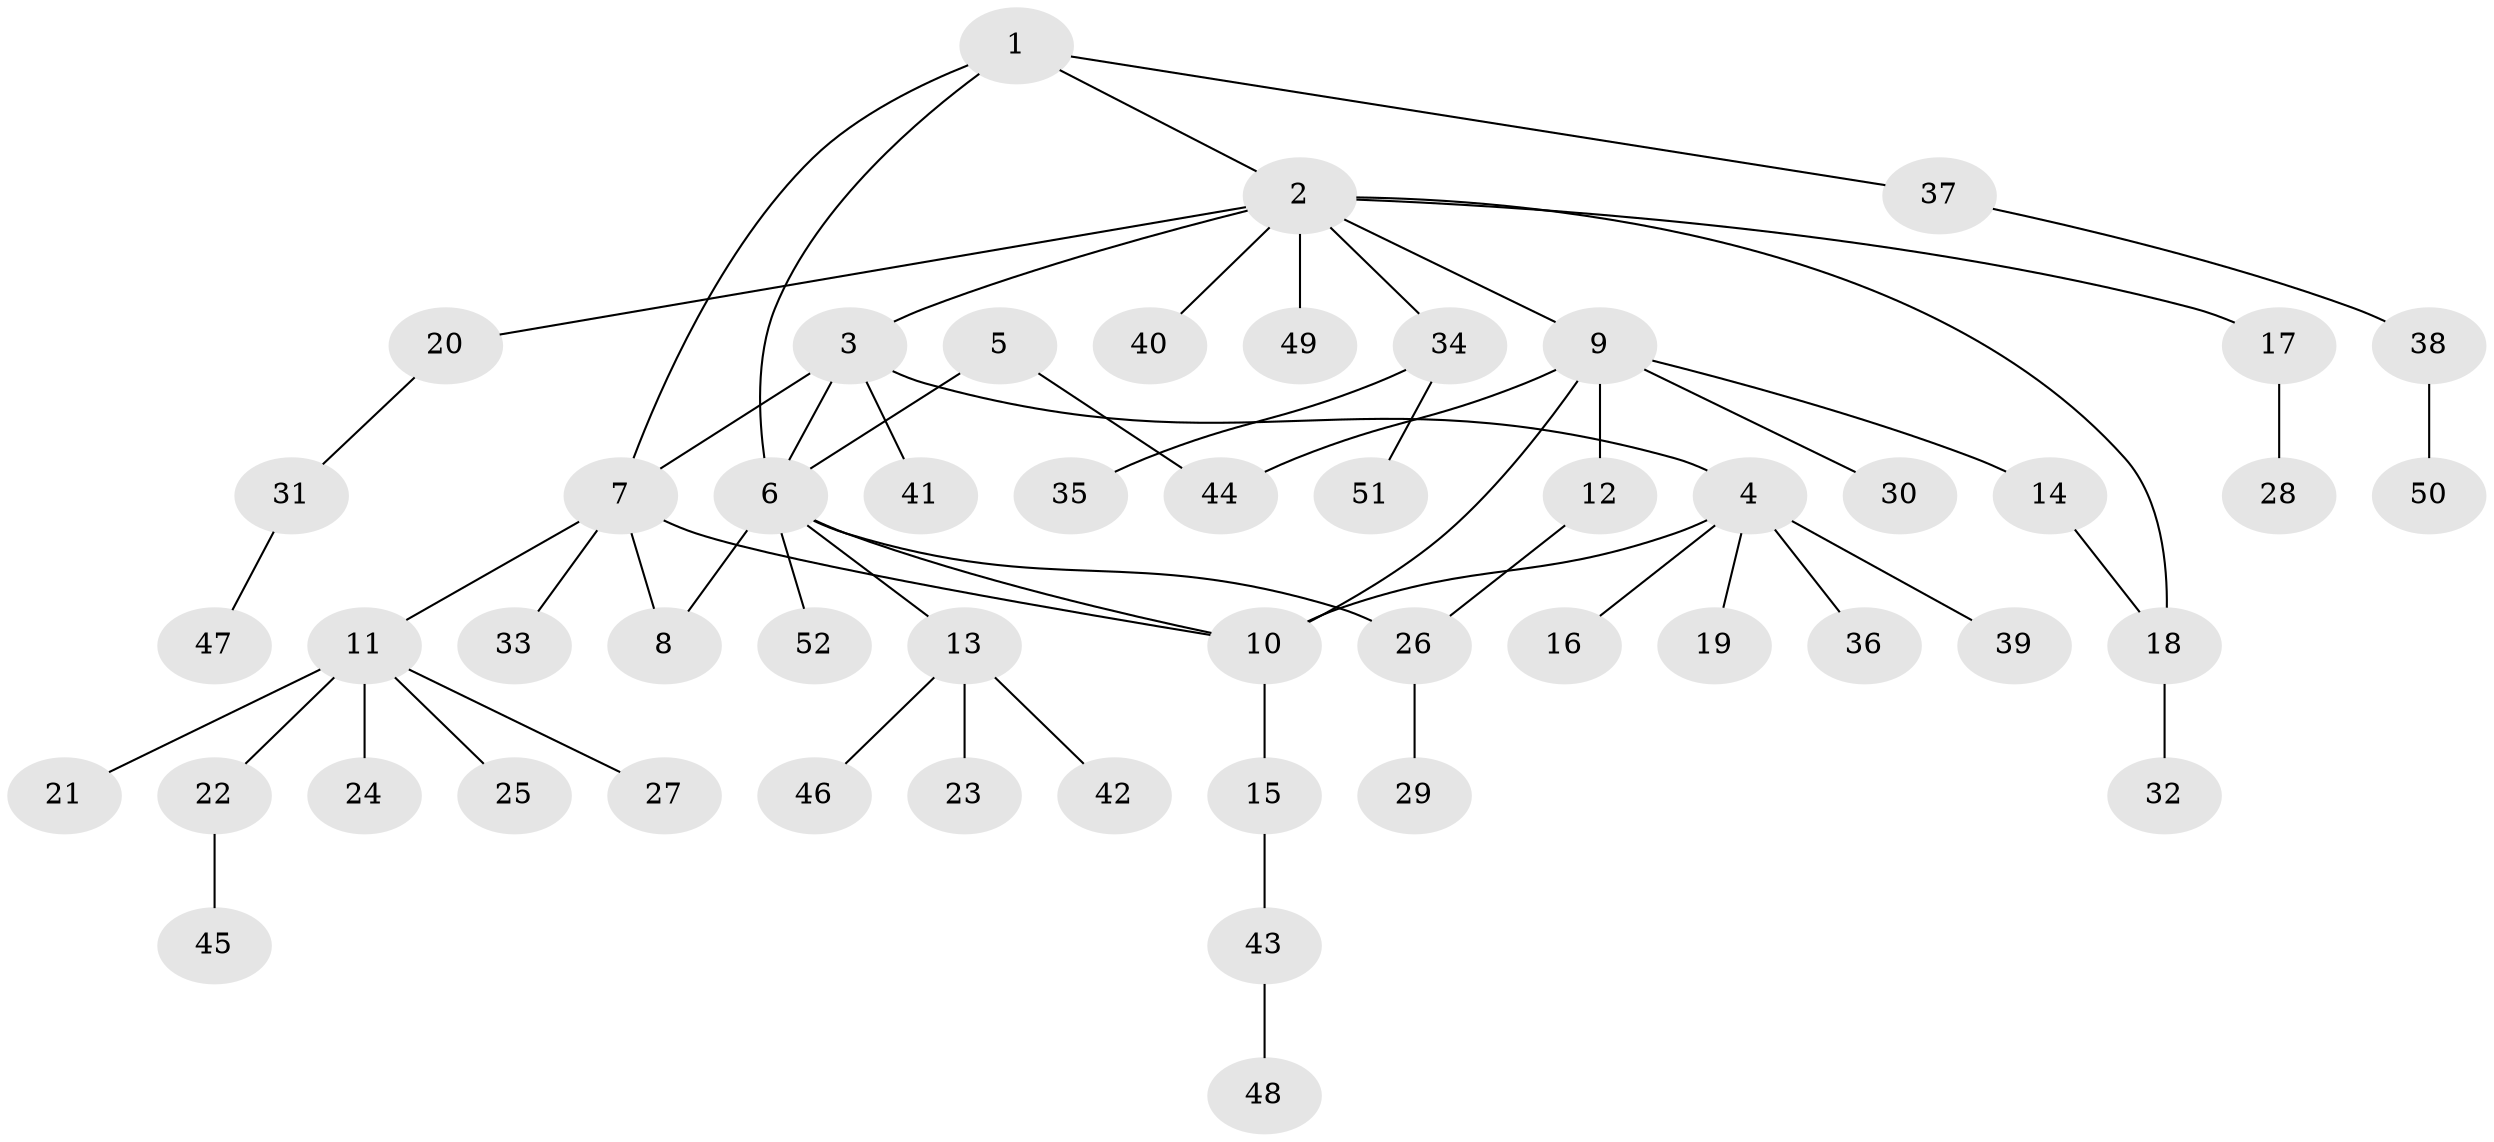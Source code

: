 // coarse degree distribution, {4: 0.02857142857142857, 13: 0.02857142857142857, 11: 0.02857142857142857, 5: 0.11428571428571428, 2: 0.22857142857142856, 3: 0.02857142857142857, 1: 0.5428571428571428}
// Generated by graph-tools (version 1.1) at 2025/24/03/03/25 07:24:12]
// undirected, 52 vertices, 60 edges
graph export_dot {
graph [start="1"]
  node [color=gray90,style=filled];
  1;
  2;
  3;
  4;
  5;
  6;
  7;
  8;
  9;
  10;
  11;
  12;
  13;
  14;
  15;
  16;
  17;
  18;
  19;
  20;
  21;
  22;
  23;
  24;
  25;
  26;
  27;
  28;
  29;
  30;
  31;
  32;
  33;
  34;
  35;
  36;
  37;
  38;
  39;
  40;
  41;
  42;
  43;
  44;
  45;
  46;
  47;
  48;
  49;
  50;
  51;
  52;
  1 -- 2;
  1 -- 6;
  1 -- 7;
  1 -- 37;
  2 -- 3;
  2 -- 9;
  2 -- 17;
  2 -- 18;
  2 -- 20;
  2 -- 34;
  2 -- 40;
  2 -- 49;
  3 -- 4;
  3 -- 6;
  3 -- 7;
  3 -- 41;
  4 -- 10;
  4 -- 16;
  4 -- 19;
  4 -- 36;
  4 -- 39;
  5 -- 6;
  5 -- 44;
  6 -- 8;
  6 -- 10;
  6 -- 13;
  6 -- 26;
  6 -- 52;
  7 -- 8;
  7 -- 10;
  7 -- 11;
  7 -- 33;
  9 -- 10;
  9 -- 12;
  9 -- 14;
  9 -- 30;
  9 -- 44;
  10 -- 15;
  11 -- 21;
  11 -- 22;
  11 -- 24;
  11 -- 25;
  11 -- 27;
  12 -- 26;
  13 -- 23;
  13 -- 42;
  13 -- 46;
  14 -- 18;
  15 -- 43;
  17 -- 28;
  18 -- 32;
  20 -- 31;
  22 -- 45;
  26 -- 29;
  31 -- 47;
  34 -- 35;
  34 -- 51;
  37 -- 38;
  38 -- 50;
  43 -- 48;
}
